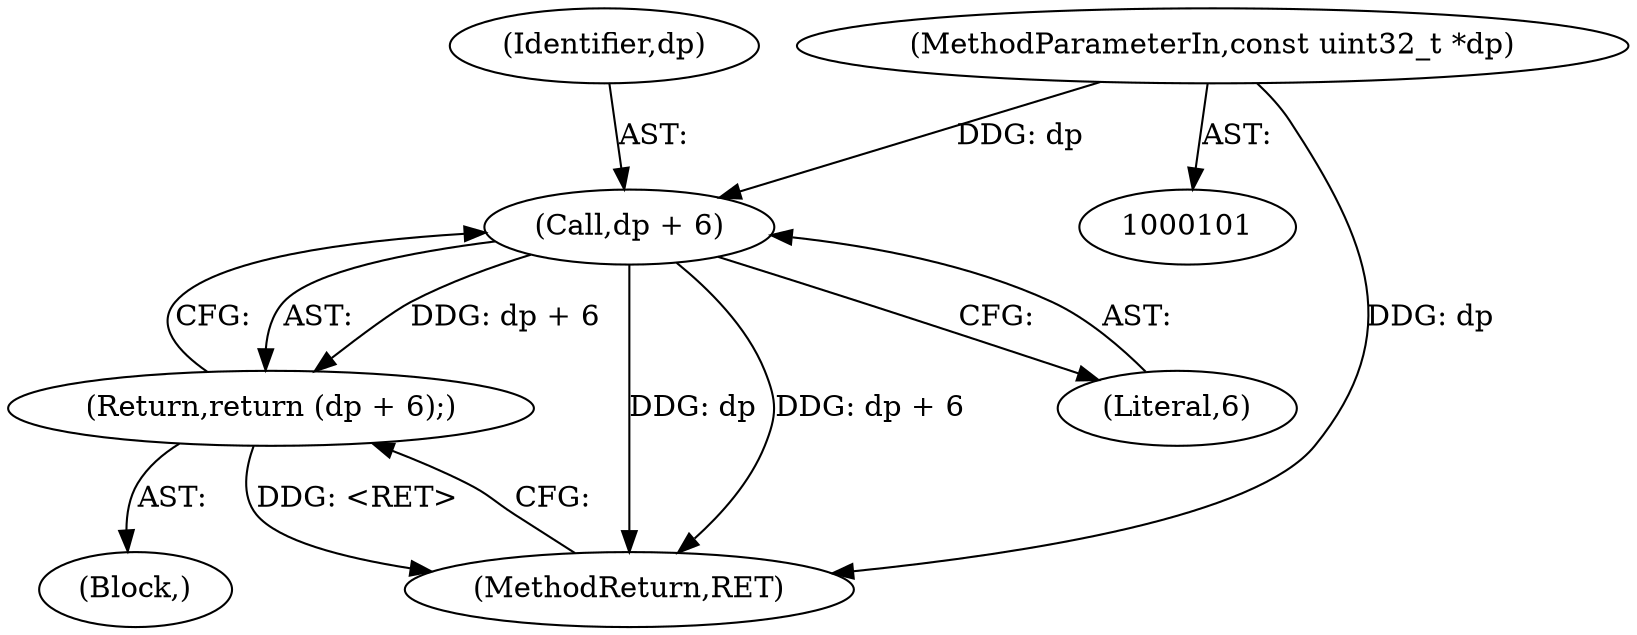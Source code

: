 digraph "0_tcpdump_19d25dd8781620cd41bf178a5e2e27fc1cf242d0_1@pointer" {
"1000134" [label="(Call,dp + 6)"];
"1000103" [label="(MethodParameterIn,const uint32_t *dp)"];
"1000133" [label="(Return,return (dp + 6);)"];
"1000137" [label="(MethodReturn,RET)"];
"1000134" [label="(Call,dp + 6)"];
"1000136" [label="(Literal,6)"];
"1000104" [label="(Block,)"];
"1000103" [label="(MethodParameterIn,const uint32_t *dp)"];
"1000135" [label="(Identifier,dp)"];
"1000133" [label="(Return,return (dp + 6);)"];
"1000134" -> "1000133"  [label="AST: "];
"1000134" -> "1000136"  [label="CFG: "];
"1000135" -> "1000134"  [label="AST: "];
"1000136" -> "1000134"  [label="AST: "];
"1000133" -> "1000134"  [label="CFG: "];
"1000134" -> "1000137"  [label="DDG: dp"];
"1000134" -> "1000137"  [label="DDG: dp + 6"];
"1000134" -> "1000133"  [label="DDG: dp + 6"];
"1000103" -> "1000134"  [label="DDG: dp"];
"1000103" -> "1000101"  [label="AST: "];
"1000103" -> "1000137"  [label="DDG: dp"];
"1000133" -> "1000104"  [label="AST: "];
"1000137" -> "1000133"  [label="CFG: "];
"1000133" -> "1000137"  [label="DDG: <RET>"];
}
